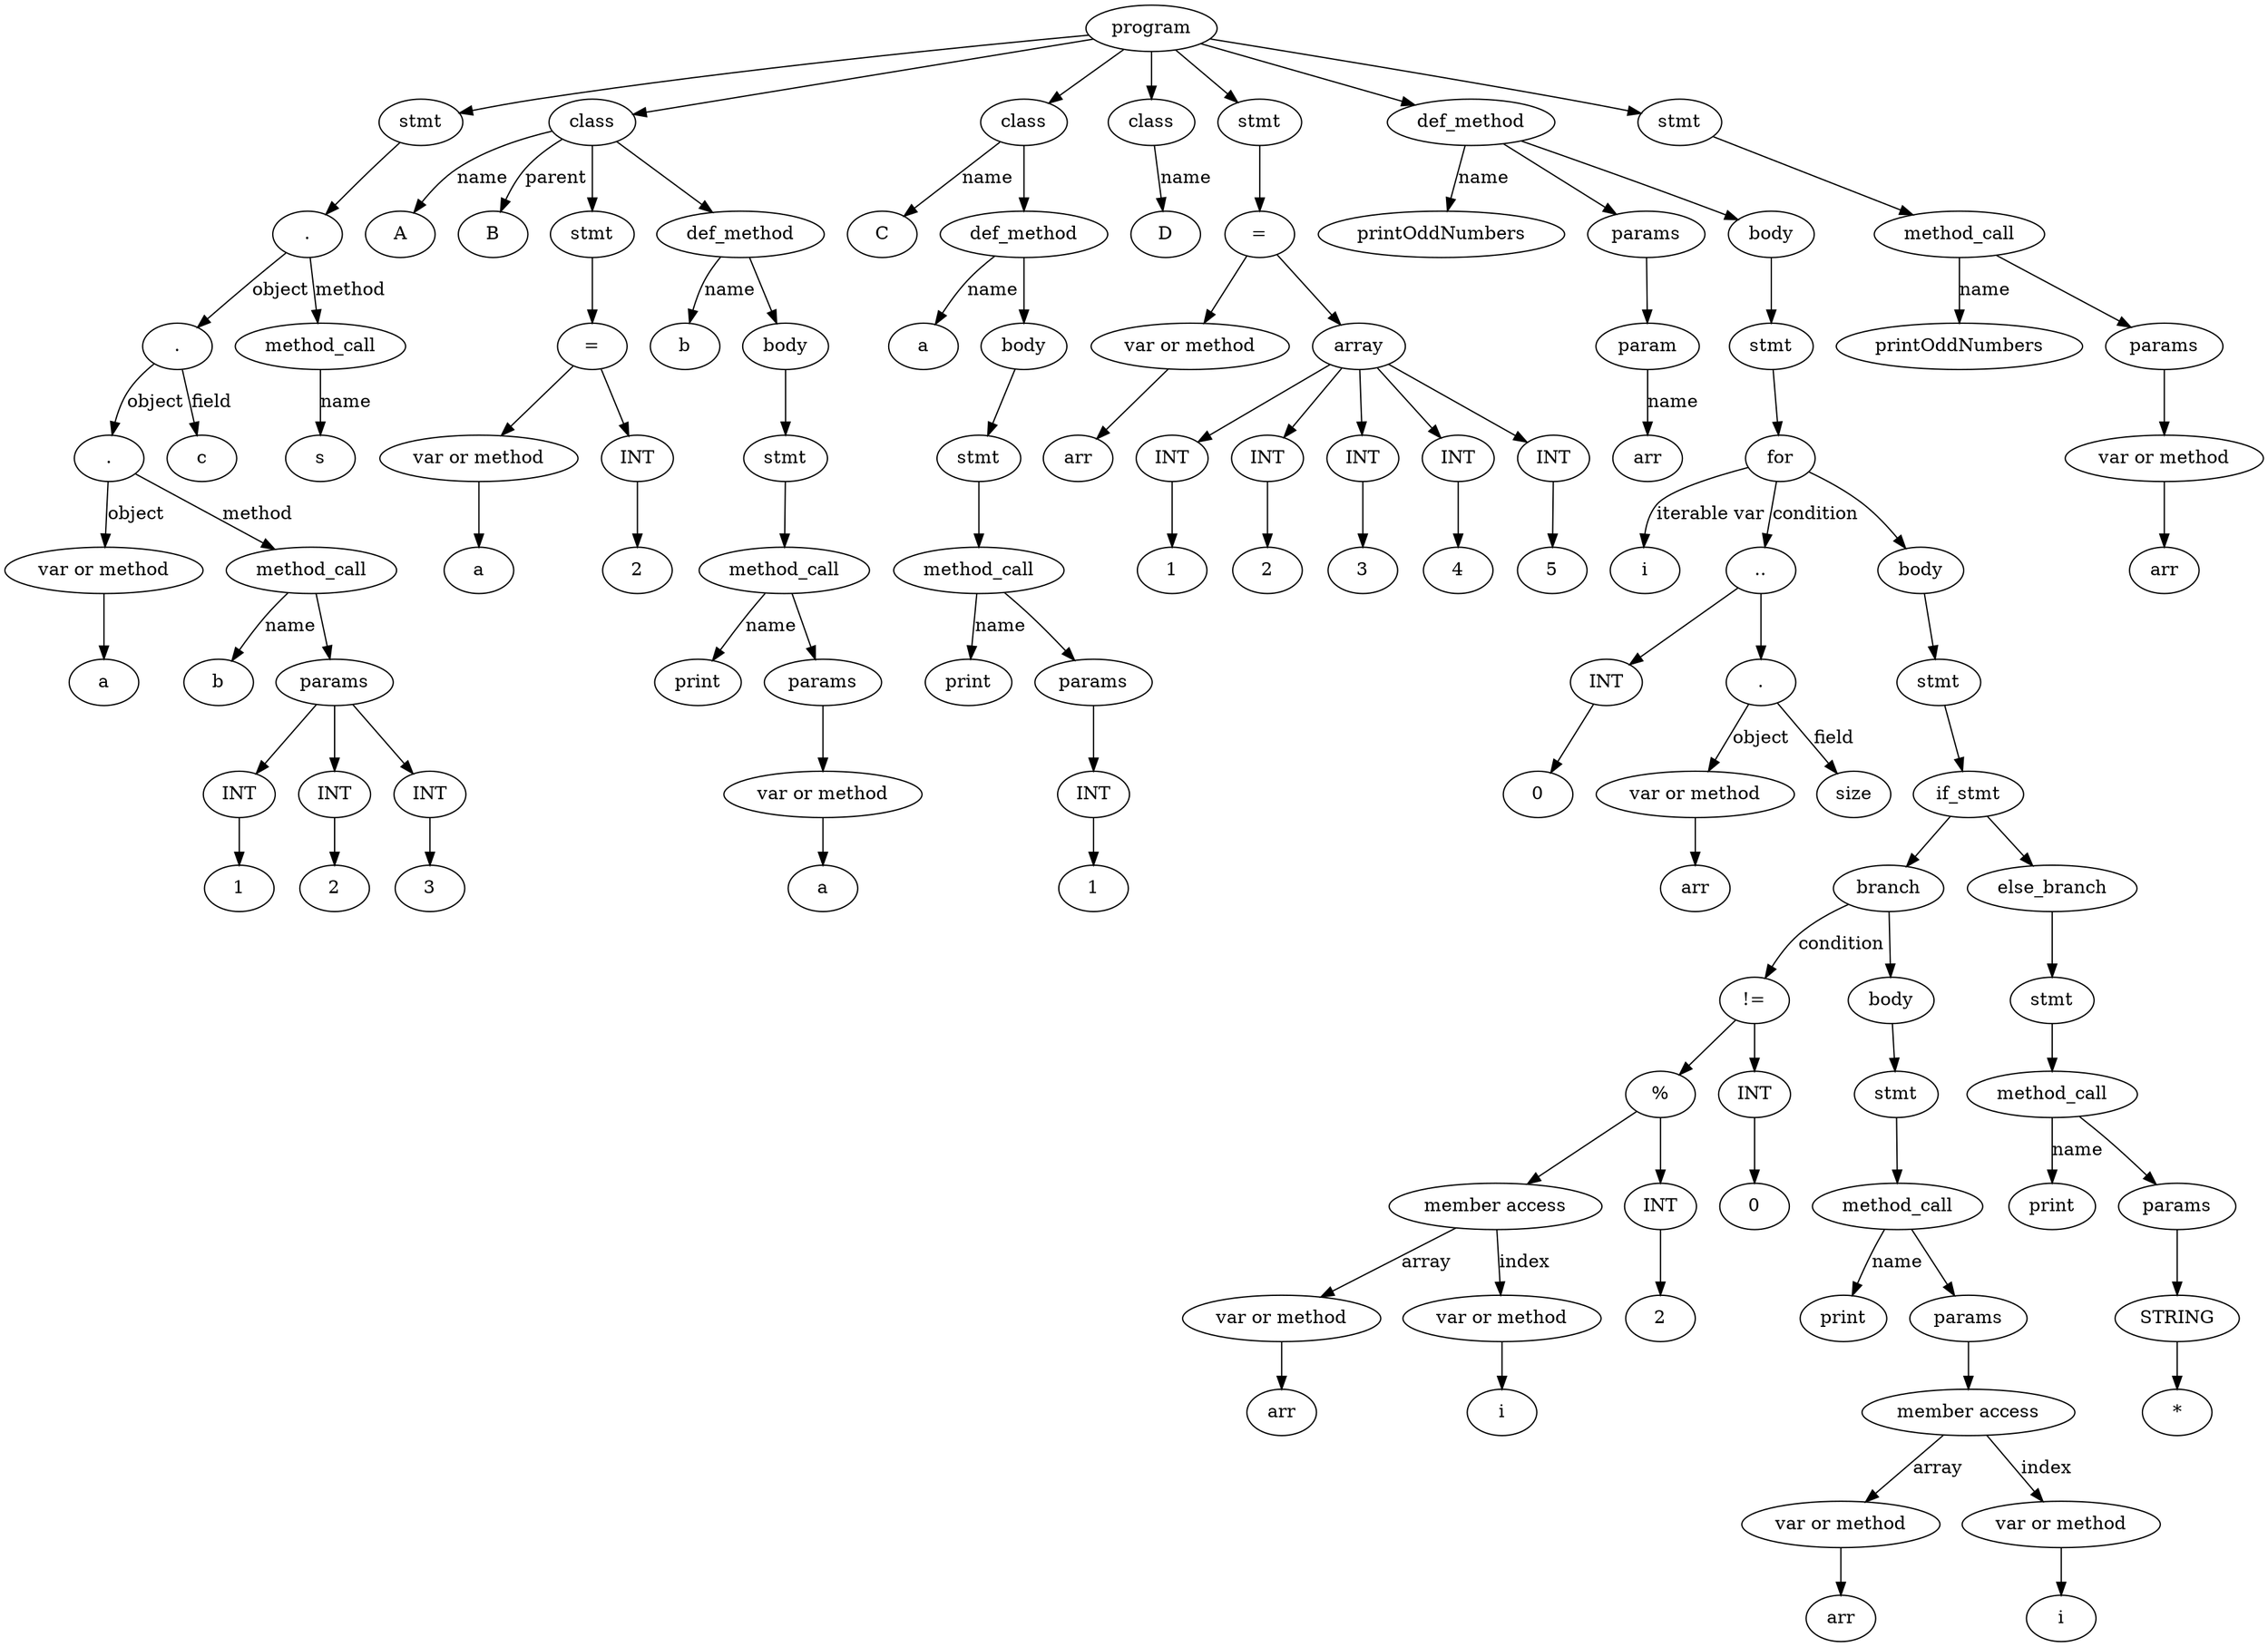 digraph G {
Id00EB5488 [label="program"]
Id00EB25D8 [label="stmt"]
Id00EB1FE8 [label="."]Id00EB2448 [label="."]Id00EB2538 [label="."]Id00EA50A8 [label="var or method"]
IdVal00EA50A8 [label="a"]
Id00EA50A8->IdVal00EA50A8
Id00EB23A8 [label="method_call"]
IdMethodNameVal00EB23A8 [label="b"]
Id00EB23A8->IdMethodNameVal00EB23A8 [label="name"]
Id00EA50F8 [label="params"]
Id00EB23A8->Id00EA50F8
Id00EAC798 [label="INT"]
IdVal00EAC798 [label="1"]
Id00EAC798->IdVal00EAC798
Id00EA50F8->Id00EAC798
Id00EAC7E8 [label="INT"]
IdVal00EAC7E8 [label="2"]
Id00EAC7E8->IdVal00EAC7E8
Id00EA50F8->Id00EAC7E8
Id00EB2128 [label="INT"]
IdVal00EB2128 [label="3"]
Id00EB2128->IdVal00EB2128
Id00EA50F8->Id00EB2128
Id00EB2538->Id00EA50A8 [label = "object"]
Id00EB2538->Id00EB23A8 [label = "method"]
Id00EB2448->Id00EB2538 [label = "object"]
Id00EAC4D8 [label = "c"]
Id00EB2448->Id00EAC4D8 [label = "field"]
Id00EB2588 [label="method_call"]
IdMethodNameVal00EB2588 [label="s"]
Id00EB2588->IdMethodNameVal00EB2588 [label="name"]
Id00EB1FE8->Id00EB2448 [label = "object"]
Id00EB1FE8->Id00EB2588 [label = "method"]
Id00EB25D8->Id00EB1FE8
Id00EB5488->Id00EB25D8
Id00EACA88 [label="class"]
IdName00EACA88 [label="A"]
Id00EACA88->IdName00EACA88 [label="name"]
IdParent00EACA88 [label="B"]
Id00EACA88->IdParent00EACA88 [label="parent"]
Id00EB22B8 [label="stmt"]
Id00EB1F48 [label="="]
Id00EB2178 [label="var or method"]
IdVal00EB2178 [label="a"]
Id00EB2178->IdVal00EB2178
Id00EB21C8 [label="INT"]
IdVal00EB21C8 [label="2"]
Id00EB21C8->IdVal00EB21C8
Id00EB1F48->Id00EB2178
Id00EB1F48->Id00EB21C8
Id00EB22B8->Id00EB1F48
Id00EACA88->Id00EB22B8
Id00EAC9D0 [label="def_method"]
IdName00EAC9D0 [label="b"]
Id00EAC9D0->IdName00EAC9D0 [label = "name"]
Id00EAC998 [label="body"]
Id00EB2358 [label="stmt"]
Id00EB2308 [label="method_call"]
IdMethodNameVal00EB2308 [label="print"]
Id00EB2308->IdMethodNameVal00EB2308 [label="name"]
Id00EAC960 [label="params"]
Id00EB2308->Id00EAC960
Id00EB1EF8 [label="var or method"]
IdVal00EB1EF8 [label="a"]
Id00EB1EF8->IdVal00EB1EF8
Id00EAC960->Id00EB1EF8
Id00EB2358->Id00EB2308
Id00EAC998->Id00EB2358
Id00EAC9D0->Id00EAC998
Id00EACA88->Id00EAC9D0
Id00EB5488->Id00EACA88
Id00EB3AB0 [label="class"]
IdName00EB3AB0 [label="C"]
Id00EB3AB0->IdName00EB3AB0 [label="name"]
Id00EB38F0 [label="def_method"]
IdName00EB38F0 [label="a"]
Id00EB38F0->IdName00EB38F0 [label = "name"]
Id00EB3A40 [label="body"]
Id00EB2038 [label="stmt"]
Id00EB2678 [label="method_call"]
IdMethodNameVal00EB2678 [label="print"]
Id00EB2678->IdMethodNameVal00EB2678 [label="name"]
Id00EB3960 [label="params"]
Id00EB2678->Id00EB3960
Id00EB2628 [label="INT"]
IdVal00EB2628 [label="1"]
Id00EB2628->IdVal00EB2628
Id00EB3960->Id00EB2628
Id00EB2038->Id00EB2678
Id00EB3A40->Id00EB2038
Id00EB38F0->Id00EB3A40
Id00EB3AB0->Id00EB38F0
Id00EB5488->Id00EB3AB0
Id00EB3998 [label="class"]
IdName00EB3998 [label="D"]
Id00EB3998->IdName00EB3998 [label="name"]
Id00EB5488->Id00EB3998
Id00EB4868 [label="stmt"]
Id00EB24E8 [label="="]
Id00EB2218 [label="var or method"]
IdVal00EB2218 [label="arr"]
Id00EB2218->IdVal00EB2218
Id00EB2498 [label = "array"]
Id00EB1F98 [label="INT"]
IdVal00EB1F98 [label="1"]
Id00EB1F98->IdVal00EB1F98
Id00EB2498->Id00EB1F98
Id00EB2088 [label="INT"]
IdVal00EB2088 [label="2"]
Id00EB2088->IdVal00EB2088
Id00EB2498->Id00EB2088
Id00EB23F8 [label="INT"]
IdVal00EB23F8 [label="3"]
Id00EB23F8->IdVal00EB23F8
Id00EB2498->Id00EB23F8
Id00EB20D8 [label="INT"]
IdVal00EB20D8 [label="4"]
Id00EB20D8->IdVal00EB20D8
Id00EB2498->Id00EB20D8
Id00EB2268 [label="INT"]
IdVal00EB2268 [label="5"]
Id00EB2268->IdVal00EB2268
Id00EB2498->Id00EB2268
Id00EB24E8->Id00EB2218
Id00EB24E8->Id00EB2498
Id00EB4868->Id00EB24E8
Id00EB5488->Id00EB4868
Id00EB5EF8 [label="def_method"]
IdName00EB5EF8 [label="printOddNumbers"]
Id00EB5EF8->IdName00EB5EF8 [label = "name"]
Id00EB3A08 [label="params"]
Id00EB3810 [label="param"]
Id00EB3A08->Id00EB3810
IdNameVal00EB3810 [label="arr"]
Id00EB3810->IdNameVal00EB3810 [label="name"]
Id00EB5EF8->Id00EB3A08
Id00EB5E88 [label="body"]
Id00EB3EB8 [label="stmt"]
Id00EB5DA8 [label="for"]
IdItersName00EB5DA8 [label="i"]
Id00EB5DA8->IdItersName00EB5DA8  [label="iterable var"]
Id00EB4B88 [label=".."]
Id00EB48B8 [label="INT"]
IdVal00EB48B8 [label="0"]
Id00EB48B8->IdVal00EB48B8
Id00EB4638 [label="."]Id00EB4908 [label="var or method"]
IdVal00EB4908 [label="arr"]
Id00EB4908->IdVal00EB4908
Id00EB4638->Id00EB4908 [label = "object"]
Id00EB38B8 [label = "size"]
Id00EB4638->Id00EB38B8 [label = "field"]
Id00EB4B88->Id00EB48B8
Id00EB4B88->Id00EB4638
Id00EB5DA8->Id00EB4B88  [label="condition"]
IdBody00EB5DA8 [label="body"]
Id00EB3F58 [label="stmt"]
Id00EB5EC0 [label="if_stmt"]
Id00EB37D8 [label="branch"]
Id00EB4A48 [label="!="]
Id00EB49F8 [label="%"]
Id00EB4958 [label = "member access"]
Id00EB4B38 [label="var or method"]
IdVal00EB4B38 [label="arr"]
Id00EB4B38->IdVal00EB4B38
Id00EB4728 [label="var or method"]
IdVal00EB4728 [label="i"]
Id00EB4728->IdVal00EB4728
Id00EB4958->Id00EB4B38 [label = "array"]
Id00EB4958->Id00EB4728 [label = "index"]
Id00EB49A8 [label="INT"]
IdVal00EB49A8 [label="2"]
Id00EB49A8->IdVal00EB49A8
Id00EB49F8->Id00EB4958
Id00EB49F8->Id00EB49A8
Id00EB4688 [label="INT"]
IdVal00EB4688 [label="0"]
Id00EB4688->IdVal00EB4688
Id00EB4A48->Id00EB49F8
Id00EB4A48->Id00EB4688
Id00EB37D8->Id00EB4A48  [label="condition"]
IdBody00EB37D8 [label="body"]
Id00EB46D8 [label="stmt"]
Id00EB4818 [label="method_call"]
IdMethodNameVal00EB4818 [label="print"]
Id00EB4818->IdMethodNameVal00EB4818 [label="name"]
Id00EB3768 [label="params"]
Id00EB4818->Id00EB3768
Id00EB4AE8 [label = "member access"]
Id00EB47C8 [label="var or method"]
IdVal00EB47C8 [label="arr"]
Id00EB47C8->IdVal00EB47C8
Id00EB4A98 [label="var or method"]
IdVal00EB4A98 [label="i"]
Id00EB4A98->IdVal00EB4A98
Id00EB4AE8->Id00EB47C8 [label = "array"]
Id00EB4AE8->Id00EB4A98 [label = "index"]
Id00EB3768->Id00EB4AE8
Id00EB46D8->Id00EB4818
IdBody00EB37D8->Id00EB46D8
Id00EB37D8->IdBody00EB37D8
Id00EB5EC0->Id00EB37D8
IdElse00EB3928 [label="else_branch"]
Id00EB4228 [label="stmt"]
Id00EB3E68 [label="method_call"]
IdMethodNameVal00EB3E68 [label="print"]
Id00EB3E68->IdMethodNameVal00EB3E68 [label="name"]
Id00EB3880 [label="params"]
Id00EB3E68->Id00EB3880
Id00EB4778 [label="STRING"]
IdVal00EB4778 [label="*"]
Id00EB4778->IdVal00EB4778
Id00EB3880->Id00EB4778
Id00EB4228->Id00EB3E68
IdElse00EB3928->Id00EB4228
Id00EB5EC0->IdElse00EB3928
Id00EB3F58->Id00EB5EC0
IdBody00EB5DA8->Id00EB3F58
Id00EB5DA8->IdBody00EB5DA8
Id00EB3EB8->Id00EB5DA8
Id00EB5E88->Id00EB3EB8
Id00EB5EF8->Id00EB5E88
Id00EB5488->Id00EB5EF8
Id00EB4318 [label="stmt"]
Id00EB3FA8 [label="method_call"]
IdMethodNameVal00EB3FA8 [label="printOddNumbers"]
Id00EB3FA8->IdMethodNameVal00EB3FA8 [label="name"]
Id00EB5DE0 [label="params"]
Id00EB3FA8->Id00EB5DE0
Id00EB4278 [label="var or method"]
IdVal00EB4278 [label="arr"]
Id00EB4278->IdVal00EB4278
Id00EB5DE0->Id00EB4278
Id00EB4318->Id00EB3FA8
Id00EB5488->Id00EB4318
}